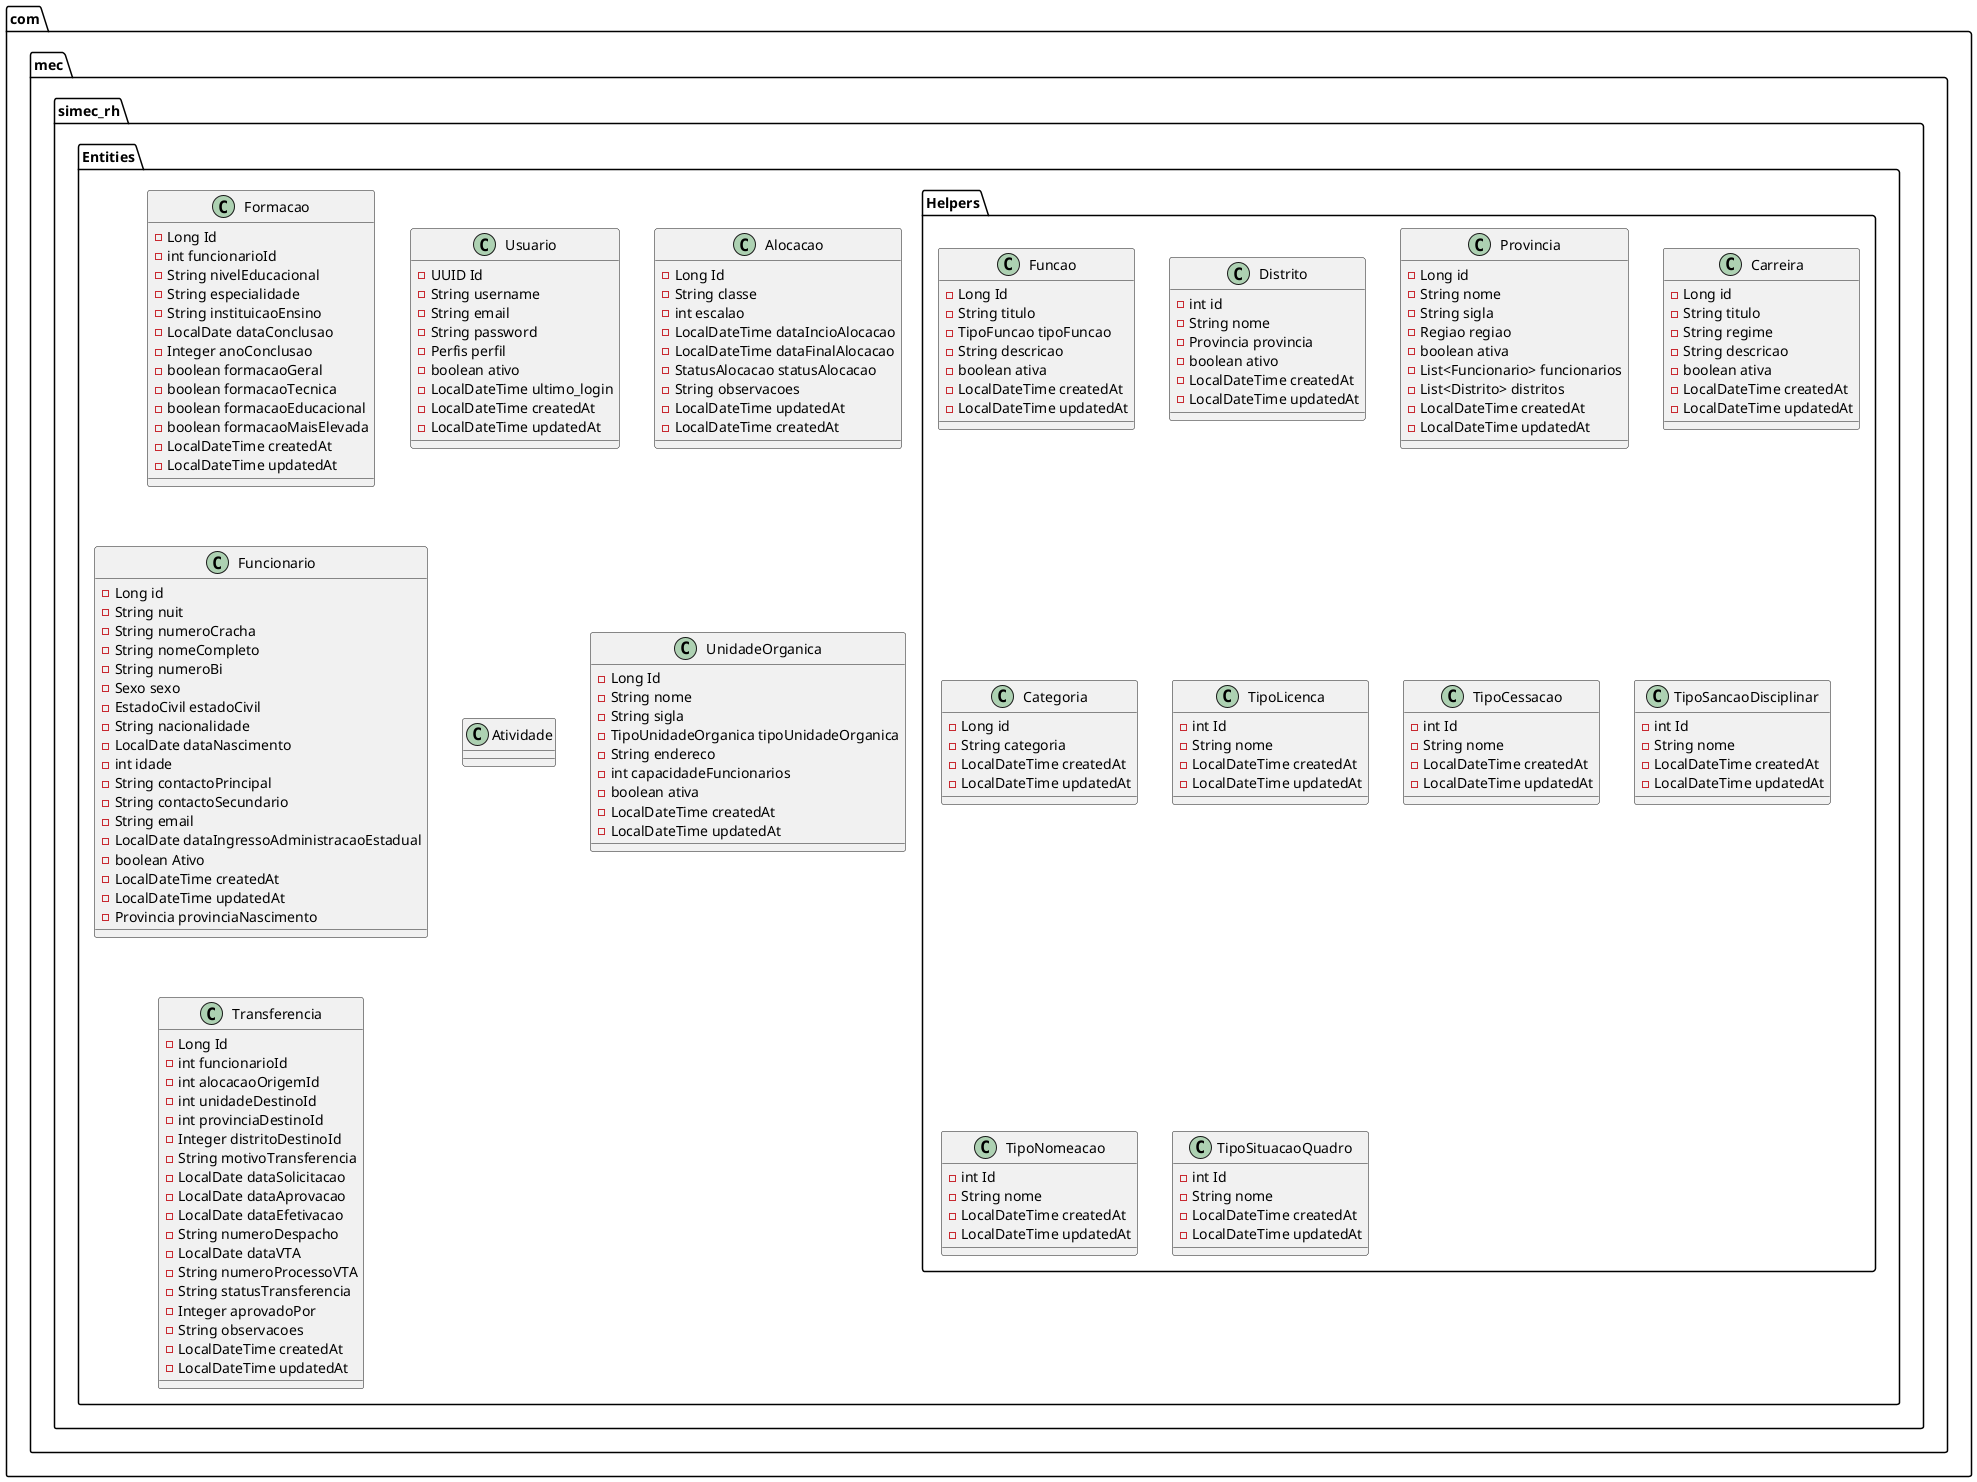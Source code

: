 @startuml
class com.mec.simec_rh.Entities.Formacao {
- Long Id
- int funcionarioId
- String nivelEducacional
- String especialidade
- String instituicaoEnsino
- LocalDate dataConclusao
- Integer anoConclusao
- boolean formacaoGeral
- boolean formacaoTecnica
- boolean formacaoEducacional
- boolean formacaoMaisElevada
- LocalDateTime createdAt
- LocalDateTime updatedAt
}

class com.mec.simec_rh.Entities.Usuario {
- UUID Id
- String username
- String email
- String password
- Perfis perfil
- boolean ativo
- LocalDateTime ultimo_login
- LocalDateTime createdAt
- LocalDateTime updatedAt
}

class com.mec.simec_rh.Entities.Helpers.Funcao {
- Long Id
- String titulo
- TipoFuncao tipoFuncao
- String descricao
- boolean ativa
- LocalDateTime createdAt
- LocalDateTime updatedAt
}

class com.mec.simec_rh.Entities.Alocacao {
- Long Id
- String classe
- int escalao
- LocalDateTime dataIncioAlocacao
- LocalDateTime dataFinalAlocacao
- StatusAlocacao statusAlocacao
- String observacoes
- LocalDateTime updatedAt
- LocalDateTime createdAt
}

class com.mec.simec_rh.Entities.Helpers.Distrito {
- int id
- String nome
- Provincia provincia
- boolean ativo
- LocalDateTime createdAt
- LocalDateTime updatedAt
}

class com.mec.simec_rh.Entities.Helpers.Provincia {
- Long id
- String nome
- String sigla
- Regiao regiao
- boolean ativa
- List<Funcionario> funcionarios
- List<Distrito> distritos
- LocalDateTime createdAt
- LocalDateTime updatedAt
}

class com.mec.simec_rh.Entities.Funcionario {
- Long id
- String nuit
- String numeroCracha
- String nomeCompleto
- String numeroBi
- Sexo sexo
- EstadoCivil estadoCivil
- String nacionalidade
- LocalDate dataNascimento
- int idade
- String contactoPrincipal
- String contactoSecundario
- String email
- LocalDate dataIngressoAdministracaoEstadual
- boolean Ativo
- LocalDateTime createdAt
- LocalDateTime updatedAt
- Provincia provinciaNascimento
}

class com.mec.simec_rh.Entities.Helpers.Carreira {
- Long id
- String titulo
- String regime
- String descricao
- boolean ativa
- LocalDateTime createdAt
- LocalDateTime updatedAt
}

class com.mec.simec_rh.Entities.Atividade {
}
class com.mec.simec_rh.Entities.UnidadeOrganica {
- Long Id
- String nome
- String sigla
- TipoUnidadeOrganica tipoUnidadeOrganica
- String endereco
- int capacidadeFuncionarios
- boolean ativa
- LocalDateTime createdAt
- LocalDateTime updatedAt
}

class com.mec.simec_rh.Entities.Transferencia {
- Long Id
- int funcionarioId
- int alocacaoOrigemId
- int unidadeDestinoId
- int provinciaDestinoId
- Integer distritoDestinoId
- String motivoTransferencia
- LocalDate dataSolicitacao
- LocalDate dataAprovacao
- LocalDate dataEfetivacao
- String numeroDespacho
- LocalDate dataVTA
- String numeroProcessoVTA
- String statusTransferencia
- Integer aprovadoPor
- String observacoes
- LocalDateTime createdAt
- LocalDateTime updatedAt
}

class com.mec.simec_rh.Entities.Helpers.Categoria {
- Long id
- String categoria
- LocalDateTime createdAt
- LocalDateTime updatedAt
}

class com.mec.simec_rh.Entities.Helpers.TipoLicenca {
- int Id
- String nome
- LocalDateTime createdAt
- LocalDateTime updatedAt
}

class com.mec.simec_rh.Entities.Helpers.TipoCessacao {
- int Id
- String nome
- LocalDateTime createdAt
- LocalDateTime updatedAt
}

class com.mec.simec_rh.Entities.Helpers.TipoSancaoDisciplinar {
- int Id
- String nome
- LocalDateTime createdAt
- LocalDateTime updatedAt
}

class com.mec.simec_rh.Entities.Helpers.TipoNomeacao {
- int Id
- String nome
- LocalDateTime createdAt
- LocalDateTime updatedAt
}

class com.mec.simec_rh.Entities.Helpers.TipoSituacaoQuadro {
- int Id
- String nome
- LocalDateTime createdAt
- LocalDateTime updatedAt
}

@enduml